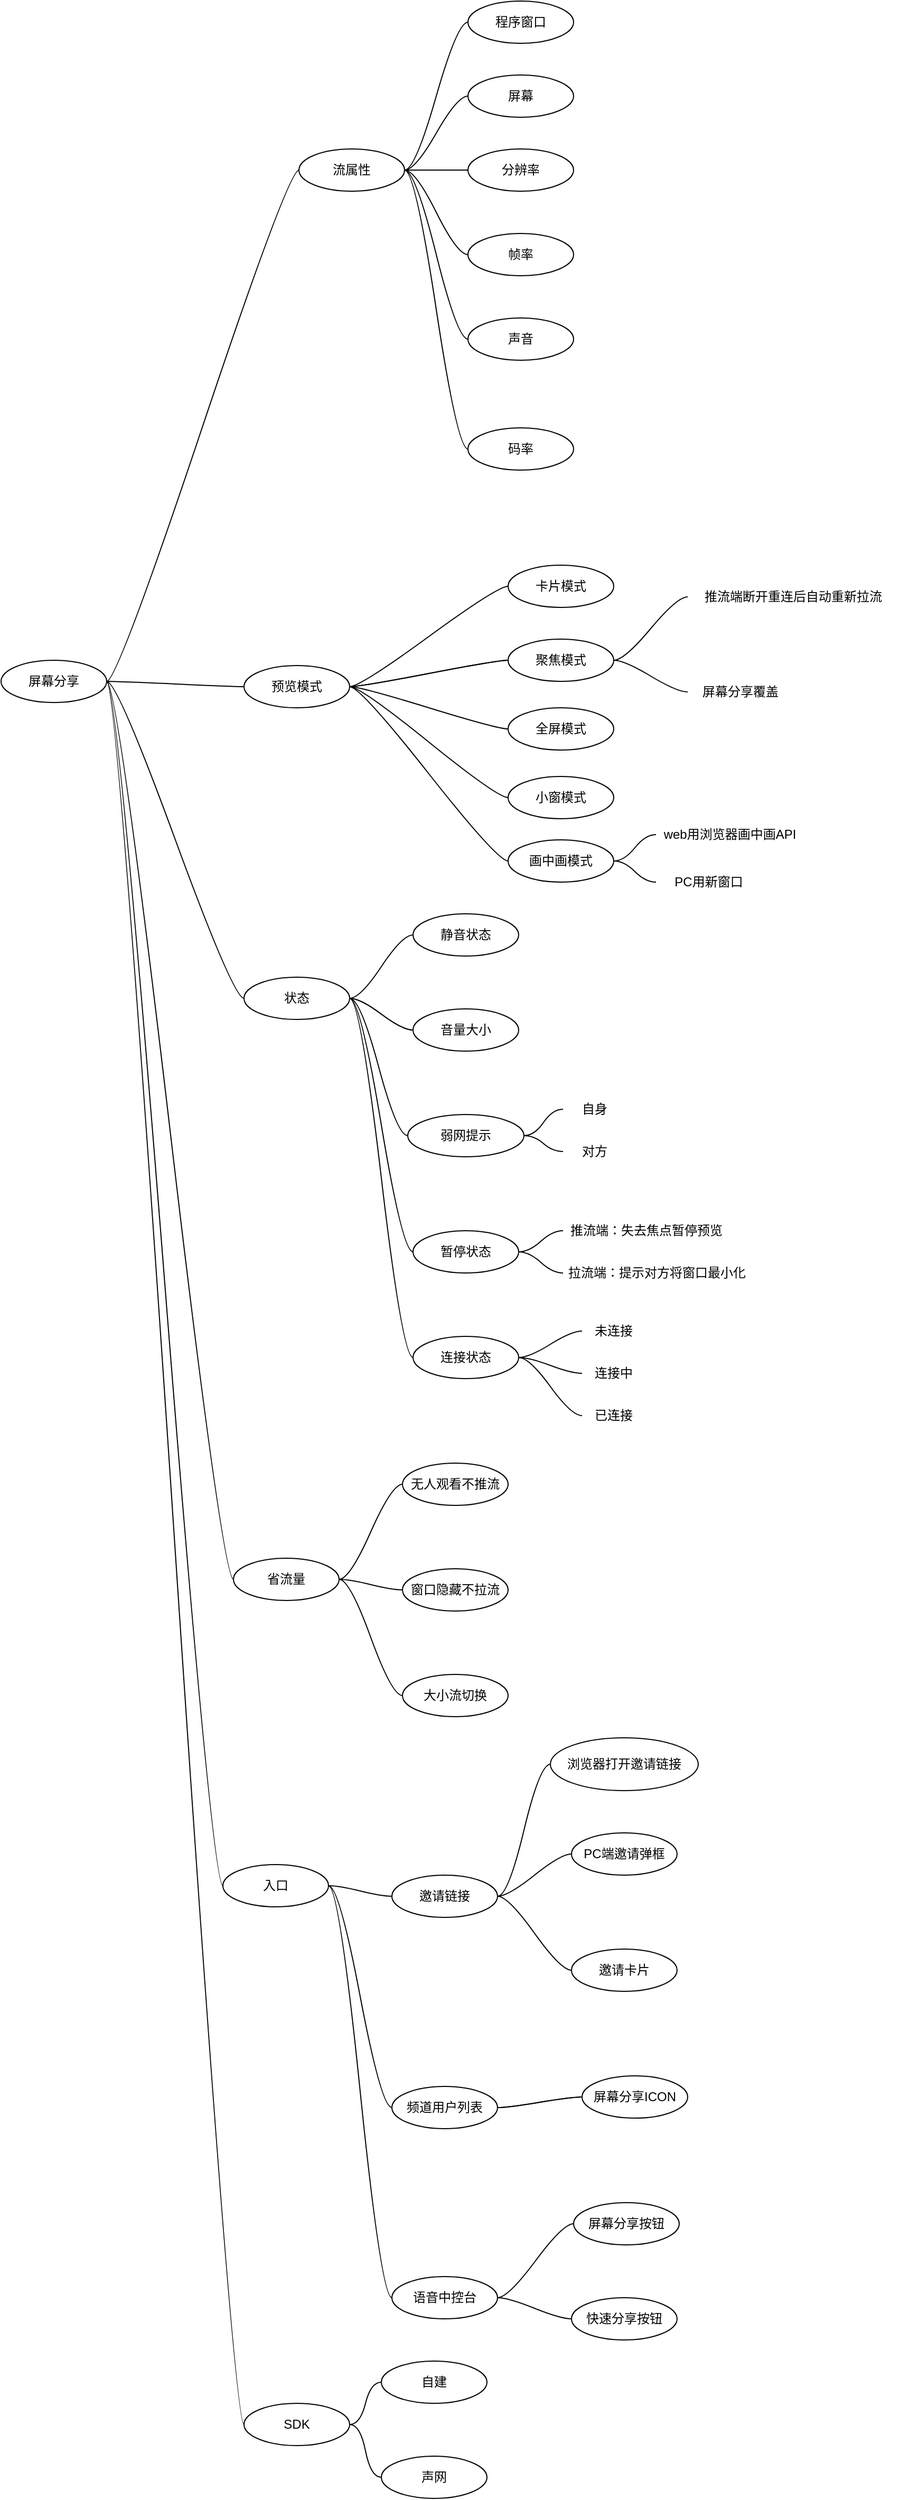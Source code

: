 <mxfile version="22.1.21" type="github">
  <diagram name="第 1 页" id="FzOcBeNj3MInu65cjAIJ">
    <mxGraphModel dx="1050" dy="1699" grid="1" gridSize="10" guides="1" tooltips="1" connect="1" arrows="1" fold="1" page="1" pageScale="1" pageWidth="827" pageHeight="1169" math="0" shadow="0">
      <root>
        <mxCell id="0" />
        <mxCell id="1" parent="0" />
        <mxCell id="a7IkXdeOvBuVXZyOrHQX-26" value="" style="edgeStyle=entityRelationEdgeStyle;rounded=0;orthogonalLoop=1;jettySize=auto;html=1;startArrow=none;endArrow=none;segment=10;curved=1;sourcePerimeterSpacing=0;targetPerimeterSpacing=0;entryX=0;entryY=0.5;entryDx=0;entryDy=0;" edge="1" parent="1" source="a7IkXdeOvBuVXZyOrHQX-24" target="a7IkXdeOvBuVXZyOrHQX-29">
          <mxGeometry relative="1" as="geometry">
            <mxPoint x="240" y="320" as="targetPoint" />
          </mxGeometry>
        </mxCell>
        <mxCell id="a7IkXdeOvBuVXZyOrHQX-28" value="" style="edgeStyle=entityRelationEdgeStyle;rounded=0;orthogonalLoop=1;jettySize=auto;html=1;startArrow=none;endArrow=none;segment=10;curved=1;sourcePerimeterSpacing=0;targetPerimeterSpacing=0;entryX=0;entryY=0.5;entryDx=0;entryDy=0;" edge="1" parent="1" source="a7IkXdeOvBuVXZyOrHQX-24" target="a7IkXdeOvBuVXZyOrHQX-43">
          <mxGeometry relative="1" as="geometry">
            <mxPoint x="170" y="730" as="targetPoint" />
          </mxGeometry>
        </mxCell>
        <mxCell id="a7IkXdeOvBuVXZyOrHQX-61" value="" style="edgeStyle=entityRelationEdgeStyle;rounded=0;orthogonalLoop=1;jettySize=auto;html=1;startArrow=none;endArrow=none;segment=10;curved=1;sourcePerimeterSpacing=0;targetPerimeterSpacing=0;" edge="1" parent="1" source="a7IkXdeOvBuVXZyOrHQX-24" target="a7IkXdeOvBuVXZyOrHQX-60">
          <mxGeometry relative="1" as="geometry" />
        </mxCell>
        <mxCell id="a7IkXdeOvBuVXZyOrHQX-80" value="" style="edgeStyle=entityRelationEdgeStyle;rounded=0;orthogonalLoop=1;jettySize=auto;html=1;startArrow=none;endArrow=none;segment=10;curved=1;sourcePerimeterSpacing=0;targetPerimeterSpacing=0;" edge="1" parent="1" source="a7IkXdeOvBuVXZyOrHQX-24" target="a7IkXdeOvBuVXZyOrHQX-79">
          <mxGeometry relative="1" as="geometry" />
        </mxCell>
        <mxCell id="a7IkXdeOvBuVXZyOrHQX-97" value="" style="edgeStyle=entityRelationEdgeStyle;rounded=0;orthogonalLoop=1;jettySize=auto;html=1;startArrow=none;endArrow=none;segment=10;curved=1;sourcePerimeterSpacing=0;targetPerimeterSpacing=0;" edge="1" parent="1" source="a7IkXdeOvBuVXZyOrHQX-24" target="a7IkXdeOvBuVXZyOrHQX-96">
          <mxGeometry relative="1" as="geometry" />
        </mxCell>
        <mxCell id="a7IkXdeOvBuVXZyOrHQX-134" value="" style="edgeStyle=entityRelationEdgeStyle;rounded=0;orthogonalLoop=1;jettySize=auto;html=1;startArrow=none;endArrow=none;segment=10;curved=1;sourcePerimeterSpacing=0;targetPerimeterSpacing=0;" edge="1" parent="1" source="a7IkXdeOvBuVXZyOrHQX-24" target="a7IkXdeOvBuVXZyOrHQX-133">
          <mxGeometry relative="1" as="geometry" />
        </mxCell>
        <mxCell id="a7IkXdeOvBuVXZyOrHQX-24" value="屏幕分享" style="ellipse;whiteSpace=wrap;html=1;align=center;newEdgeStyle={&quot;edgeStyle&quot;:&quot;entityRelationEdgeStyle&quot;,&quot;startArrow&quot;:&quot;none&quot;,&quot;endArrow&quot;:&quot;none&quot;,&quot;segment&quot;:10,&quot;curved&quot;:1,&quot;sourcePerimeterSpacing&quot;:0,&quot;targetPerimeterSpacing&quot;:0};treeFolding=1;treeMoving=1;" vertex="1" parent="1">
          <mxGeometry x="10" y="500" width="100" height="40" as="geometry" />
        </mxCell>
        <mxCell id="a7IkXdeOvBuVXZyOrHQX-32" value="" style="edgeStyle=entityRelationEdgeStyle;rounded=0;orthogonalLoop=1;jettySize=auto;html=1;startArrow=none;endArrow=none;segment=10;curved=1;sourcePerimeterSpacing=0;targetPerimeterSpacing=0;" edge="1" parent="1" source="a7IkXdeOvBuVXZyOrHQX-29" target="a7IkXdeOvBuVXZyOrHQX-31">
          <mxGeometry relative="1" as="geometry" />
        </mxCell>
        <mxCell id="a7IkXdeOvBuVXZyOrHQX-34" value="" style="edgeStyle=entityRelationEdgeStyle;rounded=0;orthogonalLoop=1;jettySize=auto;html=1;startArrow=none;endArrow=none;segment=10;curved=1;sourcePerimeterSpacing=0;targetPerimeterSpacing=0;" edge="1" parent="1" source="a7IkXdeOvBuVXZyOrHQX-29" target="a7IkXdeOvBuVXZyOrHQX-33">
          <mxGeometry relative="1" as="geometry" />
        </mxCell>
        <mxCell id="a7IkXdeOvBuVXZyOrHQX-36" value="" style="edgeStyle=entityRelationEdgeStyle;rounded=0;orthogonalLoop=1;jettySize=auto;html=1;startArrow=none;endArrow=none;segment=10;curved=1;sourcePerimeterSpacing=0;targetPerimeterSpacing=0;" edge="1" parent="1" source="a7IkXdeOvBuVXZyOrHQX-29" target="a7IkXdeOvBuVXZyOrHQX-35">
          <mxGeometry relative="1" as="geometry" />
        </mxCell>
        <mxCell id="a7IkXdeOvBuVXZyOrHQX-37" value="" style="edgeStyle=entityRelationEdgeStyle;rounded=0;orthogonalLoop=1;jettySize=auto;html=1;startArrow=none;endArrow=none;segment=10;curved=1;sourcePerimeterSpacing=0;targetPerimeterSpacing=0;" edge="1" parent="1" source="a7IkXdeOvBuVXZyOrHQX-29" target="a7IkXdeOvBuVXZyOrHQX-35">
          <mxGeometry relative="1" as="geometry" />
        </mxCell>
        <mxCell id="a7IkXdeOvBuVXZyOrHQX-38" value="" style="edgeStyle=entityRelationEdgeStyle;rounded=0;orthogonalLoop=1;jettySize=auto;html=1;startArrow=none;endArrow=none;segment=10;curved=1;sourcePerimeterSpacing=0;targetPerimeterSpacing=0;" edge="1" parent="1" source="a7IkXdeOvBuVXZyOrHQX-29" target="a7IkXdeOvBuVXZyOrHQX-35">
          <mxGeometry relative="1" as="geometry" />
        </mxCell>
        <mxCell id="a7IkXdeOvBuVXZyOrHQX-40" value="" style="edgeStyle=entityRelationEdgeStyle;rounded=0;orthogonalLoop=1;jettySize=auto;html=1;startArrow=none;endArrow=none;segment=10;curved=1;sourcePerimeterSpacing=0;targetPerimeterSpacing=0;" edge="1" parent="1" source="a7IkXdeOvBuVXZyOrHQX-29" target="a7IkXdeOvBuVXZyOrHQX-39">
          <mxGeometry relative="1" as="geometry" />
        </mxCell>
        <mxCell id="a7IkXdeOvBuVXZyOrHQX-42" value="" style="edgeStyle=entityRelationEdgeStyle;rounded=0;orthogonalLoop=1;jettySize=auto;html=1;startArrow=none;endArrow=none;segment=10;curved=1;sourcePerimeterSpacing=0;targetPerimeterSpacing=0;" edge="1" parent="1" source="a7IkXdeOvBuVXZyOrHQX-29" target="a7IkXdeOvBuVXZyOrHQX-41">
          <mxGeometry relative="1" as="geometry" />
        </mxCell>
        <mxCell id="a7IkXdeOvBuVXZyOrHQX-88" value="" style="edgeStyle=entityRelationEdgeStyle;rounded=0;orthogonalLoop=1;jettySize=auto;html=1;startArrow=none;endArrow=none;segment=10;curved=1;sourcePerimeterSpacing=0;targetPerimeterSpacing=0;" edge="1" parent="1" source="a7IkXdeOvBuVXZyOrHQX-29" target="a7IkXdeOvBuVXZyOrHQX-87">
          <mxGeometry relative="1" as="geometry" />
        </mxCell>
        <mxCell id="a7IkXdeOvBuVXZyOrHQX-29" value="流属性" style="ellipse;whiteSpace=wrap;html=1;align=center;newEdgeStyle={&quot;edgeStyle&quot;:&quot;entityRelationEdgeStyle&quot;,&quot;startArrow&quot;:&quot;none&quot;,&quot;endArrow&quot;:&quot;none&quot;,&quot;segment&quot;:10,&quot;curved&quot;:1,&quot;sourcePerimeterSpacing&quot;:0,&quot;targetPerimeterSpacing&quot;:0};treeFolding=1;treeMoving=1;" vertex="1" parent="1">
          <mxGeometry x="292" y="16" width="100" height="40" as="geometry" />
        </mxCell>
        <mxCell id="a7IkXdeOvBuVXZyOrHQX-31" value="程序窗口" style="ellipse;whiteSpace=wrap;html=1;align=center;newEdgeStyle={&quot;edgeStyle&quot;:&quot;entityRelationEdgeStyle&quot;,&quot;startArrow&quot;:&quot;none&quot;,&quot;endArrow&quot;:&quot;none&quot;,&quot;segment&quot;:10,&quot;curved&quot;:1,&quot;sourcePerimeterSpacing&quot;:0,&quot;targetPerimeterSpacing&quot;:0};treeFolding=1;treeMoving=1;" vertex="1" parent="1">
          <mxGeometry x="452" y="-124" width="100" height="40" as="geometry" />
        </mxCell>
        <mxCell id="a7IkXdeOvBuVXZyOrHQX-33" value="屏幕" style="ellipse;whiteSpace=wrap;html=1;align=center;newEdgeStyle={&quot;edgeStyle&quot;:&quot;entityRelationEdgeStyle&quot;,&quot;startArrow&quot;:&quot;none&quot;,&quot;endArrow&quot;:&quot;none&quot;,&quot;segment&quot;:10,&quot;curved&quot;:1,&quot;sourcePerimeterSpacing&quot;:0,&quot;targetPerimeterSpacing&quot;:0};treeFolding=1;treeMoving=1;" vertex="1" parent="1">
          <mxGeometry x="452" y="-54" width="100" height="40" as="geometry" />
        </mxCell>
        <mxCell id="a7IkXdeOvBuVXZyOrHQX-35" value="分辨率" style="ellipse;whiteSpace=wrap;html=1;align=center;newEdgeStyle={&quot;edgeStyle&quot;:&quot;entityRelationEdgeStyle&quot;,&quot;startArrow&quot;:&quot;none&quot;,&quot;endArrow&quot;:&quot;none&quot;,&quot;segment&quot;:10,&quot;curved&quot;:1,&quot;sourcePerimeterSpacing&quot;:0,&quot;targetPerimeterSpacing&quot;:0};treeFolding=1;treeMoving=1;" vertex="1" parent="1">
          <mxGeometry x="452" y="16" width="100" height="40" as="geometry" />
        </mxCell>
        <mxCell id="a7IkXdeOvBuVXZyOrHQX-39" value="帧率" style="ellipse;whiteSpace=wrap;html=1;align=center;newEdgeStyle={&quot;edgeStyle&quot;:&quot;entityRelationEdgeStyle&quot;,&quot;startArrow&quot;:&quot;none&quot;,&quot;endArrow&quot;:&quot;none&quot;,&quot;segment&quot;:10,&quot;curved&quot;:1,&quot;sourcePerimeterSpacing&quot;:0,&quot;targetPerimeterSpacing&quot;:0};treeFolding=1;treeMoving=1;" vertex="1" parent="1">
          <mxGeometry x="452" y="96" width="100" height="40" as="geometry" />
        </mxCell>
        <mxCell id="a7IkXdeOvBuVXZyOrHQX-41" value="声音" style="ellipse;whiteSpace=wrap;html=1;align=center;newEdgeStyle={&quot;edgeStyle&quot;:&quot;entityRelationEdgeStyle&quot;,&quot;startArrow&quot;:&quot;none&quot;,&quot;endArrow&quot;:&quot;none&quot;,&quot;segment&quot;:10,&quot;curved&quot;:1,&quot;sourcePerimeterSpacing&quot;:0,&quot;targetPerimeterSpacing&quot;:0};treeFolding=1;treeMoving=1;" vertex="1" parent="1">
          <mxGeometry x="452" y="176" width="100" height="40" as="geometry" />
        </mxCell>
        <mxCell id="a7IkXdeOvBuVXZyOrHQX-46" value="" style="edgeStyle=entityRelationEdgeStyle;rounded=0;orthogonalLoop=1;jettySize=auto;html=1;startArrow=none;endArrow=none;segment=10;curved=1;sourcePerimeterSpacing=0;targetPerimeterSpacing=0;" edge="1" parent="1" source="a7IkXdeOvBuVXZyOrHQX-43" target="a7IkXdeOvBuVXZyOrHQX-45">
          <mxGeometry relative="1" as="geometry" />
        </mxCell>
        <mxCell id="a7IkXdeOvBuVXZyOrHQX-49" value="" style="edgeStyle=entityRelationEdgeStyle;rounded=0;orthogonalLoop=1;jettySize=auto;html=1;startArrow=none;endArrow=none;segment=10;curved=1;sourcePerimeterSpacing=0;targetPerimeterSpacing=0;" edge="1" parent="1" source="a7IkXdeOvBuVXZyOrHQX-43" target="a7IkXdeOvBuVXZyOrHQX-48">
          <mxGeometry relative="1" as="geometry" />
        </mxCell>
        <mxCell id="a7IkXdeOvBuVXZyOrHQX-50" value="" style="edgeStyle=entityRelationEdgeStyle;rounded=0;orthogonalLoop=1;jettySize=auto;html=1;startArrow=none;endArrow=none;segment=10;curved=1;sourcePerimeterSpacing=0;targetPerimeterSpacing=0;" edge="1" parent="1" source="a7IkXdeOvBuVXZyOrHQX-43" target="a7IkXdeOvBuVXZyOrHQX-48">
          <mxGeometry relative="1" as="geometry" />
        </mxCell>
        <mxCell id="a7IkXdeOvBuVXZyOrHQX-52" value="" style="edgeStyle=entityRelationEdgeStyle;rounded=0;orthogonalLoop=1;jettySize=auto;html=1;startArrow=none;endArrow=none;segment=10;curved=1;sourcePerimeterSpacing=0;targetPerimeterSpacing=0;" edge="1" parent="1" source="a7IkXdeOvBuVXZyOrHQX-43" target="a7IkXdeOvBuVXZyOrHQX-51">
          <mxGeometry relative="1" as="geometry" />
        </mxCell>
        <mxCell id="a7IkXdeOvBuVXZyOrHQX-54" value="" style="edgeStyle=entityRelationEdgeStyle;rounded=0;orthogonalLoop=1;jettySize=auto;html=1;startArrow=none;endArrow=none;segment=10;curved=1;sourcePerimeterSpacing=0;targetPerimeterSpacing=0;" edge="1" parent="1" source="a7IkXdeOvBuVXZyOrHQX-43" target="a7IkXdeOvBuVXZyOrHQX-53">
          <mxGeometry relative="1" as="geometry" />
        </mxCell>
        <mxCell id="a7IkXdeOvBuVXZyOrHQX-56" value="" style="edgeStyle=entityRelationEdgeStyle;rounded=0;orthogonalLoop=1;jettySize=auto;html=1;startArrow=none;endArrow=none;segment=10;curved=1;sourcePerimeterSpacing=0;targetPerimeterSpacing=0;entryX=0;entryY=0.5;entryDx=0;entryDy=0;exitX=1;exitY=0.5;exitDx=0;exitDy=0;" edge="1" parent="1" source="a7IkXdeOvBuVXZyOrHQX-43" target="a7IkXdeOvBuVXZyOrHQX-55">
          <mxGeometry relative="1" as="geometry">
            <mxPoint x="110" y="520" as="sourcePoint" />
            <mxPoint x="220" y="670" as="targetPoint" />
          </mxGeometry>
        </mxCell>
        <mxCell id="a7IkXdeOvBuVXZyOrHQX-43" value="预览模式" style="ellipse;whiteSpace=wrap;html=1;align=center;newEdgeStyle={&quot;edgeStyle&quot;:&quot;entityRelationEdgeStyle&quot;,&quot;startArrow&quot;:&quot;none&quot;,&quot;endArrow&quot;:&quot;none&quot;,&quot;segment&quot;:10,&quot;curved&quot;:1,&quot;sourcePerimeterSpacing&quot;:0,&quot;targetPerimeterSpacing&quot;:0};treeFolding=1;treeMoving=1;" vertex="1" parent="1">
          <mxGeometry x="240" y="505" width="100" height="40" as="geometry" />
        </mxCell>
        <mxCell id="a7IkXdeOvBuVXZyOrHQX-45" value="卡片模式" style="ellipse;whiteSpace=wrap;html=1;align=center;newEdgeStyle={&quot;edgeStyle&quot;:&quot;entityRelationEdgeStyle&quot;,&quot;startArrow&quot;:&quot;none&quot;,&quot;endArrow&quot;:&quot;none&quot;,&quot;segment&quot;:10,&quot;curved&quot;:1,&quot;sourcePerimeterSpacing&quot;:0,&quot;targetPerimeterSpacing&quot;:0};treeFolding=1;treeMoving=1;" vertex="1" parent="1">
          <mxGeometry x="490" y="410" width="100" height="40" as="geometry" />
        </mxCell>
        <mxCell id="a7IkXdeOvBuVXZyOrHQX-90" value="" style="edgeStyle=entityRelationEdgeStyle;rounded=0;orthogonalLoop=1;jettySize=auto;html=1;startArrow=none;endArrow=none;segment=10;curved=1;sourcePerimeterSpacing=0;targetPerimeterSpacing=0;entryX=0;entryY=0.5;entryDx=0;entryDy=0;" edge="1" parent="1" source="a7IkXdeOvBuVXZyOrHQX-48" target="a7IkXdeOvBuVXZyOrHQX-91">
          <mxGeometry relative="1" as="geometry">
            <mxPoint x="650" y="450" as="targetPoint" />
          </mxGeometry>
        </mxCell>
        <mxCell id="a7IkXdeOvBuVXZyOrHQX-93" style="edgeStyle=entityRelationEdgeStyle;rounded=0;orthogonalLoop=1;jettySize=auto;html=1;startArrow=none;endArrow=none;segment=10;curved=1;sourcePerimeterSpacing=0;targetPerimeterSpacing=0;exitX=1;exitY=0.5;exitDx=0;exitDy=0;entryX=0;entryY=0.5;entryDx=0;entryDy=0;" edge="1" parent="1" source="a7IkXdeOvBuVXZyOrHQX-48" target="a7IkXdeOvBuVXZyOrHQX-92">
          <mxGeometry relative="1" as="geometry" />
        </mxCell>
        <mxCell id="a7IkXdeOvBuVXZyOrHQX-48" value="聚焦模式" style="ellipse;whiteSpace=wrap;html=1;align=center;newEdgeStyle={&quot;edgeStyle&quot;:&quot;entityRelationEdgeStyle&quot;,&quot;startArrow&quot;:&quot;none&quot;,&quot;endArrow&quot;:&quot;none&quot;,&quot;segment&quot;:10,&quot;curved&quot;:1,&quot;sourcePerimeterSpacing&quot;:0,&quot;targetPerimeterSpacing&quot;:0};treeFolding=1;treeMoving=1;" vertex="1" parent="1">
          <mxGeometry x="490" y="480" width="100" height="40" as="geometry" />
        </mxCell>
        <mxCell id="a7IkXdeOvBuVXZyOrHQX-51" value="全屏模式" style="ellipse;whiteSpace=wrap;html=1;align=center;newEdgeStyle={&quot;edgeStyle&quot;:&quot;entityRelationEdgeStyle&quot;,&quot;startArrow&quot;:&quot;none&quot;,&quot;endArrow&quot;:&quot;none&quot;,&quot;segment&quot;:10,&quot;curved&quot;:1,&quot;sourcePerimeterSpacing&quot;:0,&quot;targetPerimeterSpacing&quot;:0};treeFolding=1;treeMoving=1;" vertex="1" parent="1">
          <mxGeometry x="490" y="545" width="100" height="40" as="geometry" />
        </mxCell>
        <mxCell id="a7IkXdeOvBuVXZyOrHQX-53" value="小窗模式" style="ellipse;whiteSpace=wrap;html=1;align=center;newEdgeStyle={&quot;edgeStyle&quot;:&quot;entityRelationEdgeStyle&quot;,&quot;startArrow&quot;:&quot;none&quot;,&quot;endArrow&quot;:&quot;none&quot;,&quot;segment&quot;:10,&quot;curved&quot;:1,&quot;sourcePerimeterSpacing&quot;:0,&quot;targetPerimeterSpacing&quot;:0};treeFolding=1;treeMoving=1;" vertex="1" parent="1">
          <mxGeometry x="490" y="610" width="100" height="40" as="geometry" />
        </mxCell>
        <mxCell id="a7IkXdeOvBuVXZyOrHQX-118" style="edgeStyle=entityRelationEdgeStyle;rounded=0;orthogonalLoop=1;jettySize=auto;html=1;startArrow=none;endArrow=none;segment=10;curved=1;sourcePerimeterSpacing=0;targetPerimeterSpacing=0;exitX=1;exitY=0.5;exitDx=0;exitDy=0;" edge="1" parent="1" source="a7IkXdeOvBuVXZyOrHQX-55" target="a7IkXdeOvBuVXZyOrHQX-116">
          <mxGeometry relative="1" as="geometry" />
        </mxCell>
        <mxCell id="a7IkXdeOvBuVXZyOrHQX-120" style="edgeStyle=entityRelationEdgeStyle;rounded=0;orthogonalLoop=1;jettySize=auto;html=1;startArrow=none;endArrow=none;segment=10;curved=1;sourcePerimeterSpacing=0;targetPerimeterSpacing=0;exitX=1;exitY=0.5;exitDx=0;exitDy=0;entryX=0;entryY=0.5;entryDx=0;entryDy=0;" edge="1" parent="1" source="a7IkXdeOvBuVXZyOrHQX-55" target="a7IkXdeOvBuVXZyOrHQX-117">
          <mxGeometry relative="1" as="geometry" />
        </mxCell>
        <mxCell id="a7IkXdeOvBuVXZyOrHQX-55" value="画中画模式" style="ellipse;whiteSpace=wrap;html=1;align=center;newEdgeStyle={&quot;edgeStyle&quot;:&quot;entityRelationEdgeStyle&quot;,&quot;startArrow&quot;:&quot;none&quot;,&quot;endArrow&quot;:&quot;none&quot;,&quot;segment&quot;:10,&quot;curved&quot;:1,&quot;sourcePerimeterSpacing&quot;:0,&quot;targetPerimeterSpacing&quot;:0};treeFolding=1;treeMoving=1;" vertex="1" parent="1">
          <mxGeometry x="490" y="670" width="100" height="40" as="geometry" />
        </mxCell>
        <mxCell id="a7IkXdeOvBuVXZyOrHQX-63" value="" style="edgeStyle=entityRelationEdgeStyle;rounded=0;orthogonalLoop=1;jettySize=auto;html=1;startArrow=none;endArrow=none;segment=10;curved=1;sourcePerimeterSpacing=0;targetPerimeterSpacing=0;" edge="1" parent="1" source="a7IkXdeOvBuVXZyOrHQX-60" target="a7IkXdeOvBuVXZyOrHQX-62">
          <mxGeometry relative="1" as="geometry" />
        </mxCell>
        <mxCell id="a7IkXdeOvBuVXZyOrHQX-65" value="" style="edgeStyle=entityRelationEdgeStyle;rounded=0;orthogonalLoop=1;jettySize=auto;html=1;startArrow=none;endArrow=none;segment=10;curved=1;sourcePerimeterSpacing=0;targetPerimeterSpacing=0;" edge="1" parent="1" source="a7IkXdeOvBuVXZyOrHQX-60" target="a7IkXdeOvBuVXZyOrHQX-64">
          <mxGeometry relative="1" as="geometry" />
        </mxCell>
        <mxCell id="a7IkXdeOvBuVXZyOrHQX-66" value="" style="edgeStyle=entityRelationEdgeStyle;rounded=0;orthogonalLoop=1;jettySize=auto;html=1;startArrow=none;endArrow=none;segment=10;curved=1;sourcePerimeterSpacing=0;targetPerimeterSpacing=0;" edge="1" parent="1" source="a7IkXdeOvBuVXZyOrHQX-60" target="a7IkXdeOvBuVXZyOrHQX-64">
          <mxGeometry relative="1" as="geometry" />
        </mxCell>
        <mxCell id="a7IkXdeOvBuVXZyOrHQX-68" value="" style="edgeStyle=entityRelationEdgeStyle;rounded=0;orthogonalLoop=1;jettySize=auto;html=1;startArrow=none;endArrow=none;segment=10;curved=1;sourcePerimeterSpacing=0;targetPerimeterSpacing=0;" edge="1" parent="1" source="a7IkXdeOvBuVXZyOrHQX-60" target="a7IkXdeOvBuVXZyOrHQX-67">
          <mxGeometry relative="1" as="geometry" />
        </mxCell>
        <mxCell id="a7IkXdeOvBuVXZyOrHQX-74" value="" style="edgeStyle=entityRelationEdgeStyle;rounded=0;orthogonalLoop=1;jettySize=auto;html=1;startArrow=none;endArrow=none;segment=10;curved=1;sourcePerimeterSpacing=0;targetPerimeterSpacing=0;" edge="1" parent="1" source="a7IkXdeOvBuVXZyOrHQX-60" target="a7IkXdeOvBuVXZyOrHQX-73">
          <mxGeometry relative="1" as="geometry" />
        </mxCell>
        <mxCell id="a7IkXdeOvBuVXZyOrHQX-122" value="" style="edgeStyle=entityRelationEdgeStyle;rounded=0;orthogonalLoop=1;jettySize=auto;html=1;startArrow=none;endArrow=none;segment=10;curved=1;sourcePerimeterSpacing=0;targetPerimeterSpacing=0;" edge="1" parent="1" source="a7IkXdeOvBuVXZyOrHQX-60" target="a7IkXdeOvBuVXZyOrHQX-121">
          <mxGeometry relative="1" as="geometry" />
        </mxCell>
        <mxCell id="a7IkXdeOvBuVXZyOrHQX-60" value="状态" style="ellipse;whiteSpace=wrap;html=1;align=center;newEdgeStyle={&quot;edgeStyle&quot;:&quot;entityRelationEdgeStyle&quot;,&quot;startArrow&quot;:&quot;none&quot;,&quot;endArrow&quot;:&quot;none&quot;,&quot;segment&quot;:10,&quot;curved&quot;:1,&quot;sourcePerimeterSpacing&quot;:0,&quot;targetPerimeterSpacing&quot;:0};treeFolding=1;treeMoving=1;" vertex="1" parent="1">
          <mxGeometry x="240" y="800" width="100" height="40" as="geometry" />
        </mxCell>
        <mxCell id="a7IkXdeOvBuVXZyOrHQX-62" value="静音状态" style="ellipse;whiteSpace=wrap;html=1;align=center;newEdgeStyle={&quot;edgeStyle&quot;:&quot;entityRelationEdgeStyle&quot;,&quot;startArrow&quot;:&quot;none&quot;,&quot;endArrow&quot;:&quot;none&quot;,&quot;segment&quot;:10,&quot;curved&quot;:1,&quot;sourcePerimeterSpacing&quot;:0,&quot;targetPerimeterSpacing&quot;:0};treeFolding=1;treeMoving=1;" vertex="1" parent="1">
          <mxGeometry x="400" y="740" width="100" height="40" as="geometry" />
        </mxCell>
        <mxCell id="a7IkXdeOvBuVXZyOrHQX-64" value="音量大小" style="ellipse;whiteSpace=wrap;html=1;align=center;newEdgeStyle={&quot;edgeStyle&quot;:&quot;entityRelationEdgeStyle&quot;,&quot;startArrow&quot;:&quot;none&quot;,&quot;endArrow&quot;:&quot;none&quot;,&quot;segment&quot;:10,&quot;curved&quot;:1,&quot;sourcePerimeterSpacing&quot;:0,&quot;targetPerimeterSpacing&quot;:0};treeFolding=1;treeMoving=1;" vertex="1" parent="1">
          <mxGeometry x="400" y="830" width="100" height="40" as="geometry" />
        </mxCell>
        <mxCell id="a7IkXdeOvBuVXZyOrHQX-70" style="edgeStyle=entityRelationEdgeStyle;rounded=0;orthogonalLoop=1;jettySize=auto;html=1;startArrow=none;endArrow=none;segment=10;curved=1;sourcePerimeterSpacing=0;targetPerimeterSpacing=0;exitX=1;exitY=0.5;exitDx=0;exitDy=0;entryX=0;entryY=0.5;entryDx=0;entryDy=0;strokeColor=default;" edge="1" parent="1" source="a7IkXdeOvBuVXZyOrHQX-67" target="a7IkXdeOvBuVXZyOrHQX-69">
          <mxGeometry relative="1" as="geometry" />
        </mxCell>
        <mxCell id="a7IkXdeOvBuVXZyOrHQX-72" style="edgeStyle=entityRelationEdgeStyle;rounded=0;orthogonalLoop=1;jettySize=auto;html=1;startArrow=none;endArrow=none;segment=10;curved=1;sourcePerimeterSpacing=0;targetPerimeterSpacing=0;exitX=1;exitY=0.5;exitDx=0;exitDy=0;entryX=0;entryY=0.5;entryDx=0;entryDy=0;" edge="1" parent="1" source="a7IkXdeOvBuVXZyOrHQX-67" target="a7IkXdeOvBuVXZyOrHQX-71">
          <mxGeometry relative="1" as="geometry" />
        </mxCell>
        <mxCell id="a7IkXdeOvBuVXZyOrHQX-67" value="弱网提示" style="ellipse;whiteSpace=wrap;html=1;align=center;newEdgeStyle={&quot;edgeStyle&quot;:&quot;entityRelationEdgeStyle&quot;,&quot;startArrow&quot;:&quot;none&quot;,&quot;endArrow&quot;:&quot;none&quot;,&quot;segment&quot;:10,&quot;curved&quot;:1,&quot;sourcePerimeterSpacing&quot;:0,&quot;targetPerimeterSpacing&quot;:0};treeFolding=1;treeMoving=1;" vertex="1" parent="1">
          <mxGeometry x="395" y="930" width="110" height="40" as="geometry" />
        </mxCell>
        <mxCell id="a7IkXdeOvBuVXZyOrHQX-69" value="自身" style="text;html=1;strokeColor=none;fillColor=none;align=center;verticalAlign=middle;whiteSpace=wrap;rounded=0;" vertex="1" parent="1">
          <mxGeometry x="542" y="910" width="60" height="30" as="geometry" />
        </mxCell>
        <mxCell id="a7IkXdeOvBuVXZyOrHQX-71" value="对方" style="text;html=1;strokeColor=none;fillColor=none;align=center;verticalAlign=middle;whiteSpace=wrap;rounded=0;" vertex="1" parent="1">
          <mxGeometry x="542" y="950" width="60" height="30" as="geometry" />
        </mxCell>
        <mxCell id="a7IkXdeOvBuVXZyOrHQX-77" style="edgeStyle=entityRelationEdgeStyle;rounded=0;orthogonalLoop=1;jettySize=auto;html=1;startArrow=none;endArrow=none;segment=10;curved=1;sourcePerimeterSpacing=0;targetPerimeterSpacing=0;exitX=1;exitY=0.5;exitDx=0;exitDy=0;entryX=0;entryY=0.5;entryDx=0;entryDy=0;" edge="1" parent="1" source="a7IkXdeOvBuVXZyOrHQX-73" target="a7IkXdeOvBuVXZyOrHQX-75">
          <mxGeometry relative="1" as="geometry" />
        </mxCell>
        <mxCell id="a7IkXdeOvBuVXZyOrHQX-78" style="edgeStyle=entityRelationEdgeStyle;rounded=0;orthogonalLoop=1;jettySize=auto;html=1;startArrow=none;endArrow=none;segment=10;curved=1;sourcePerimeterSpacing=0;targetPerimeterSpacing=0;exitX=1;exitY=0.5;exitDx=0;exitDy=0;entryX=0;entryY=0.5;entryDx=0;entryDy=0;" edge="1" parent="1" source="a7IkXdeOvBuVXZyOrHQX-73" target="a7IkXdeOvBuVXZyOrHQX-76">
          <mxGeometry relative="1" as="geometry" />
        </mxCell>
        <mxCell id="a7IkXdeOvBuVXZyOrHQX-73" value="暂停状态" style="ellipse;whiteSpace=wrap;html=1;align=center;newEdgeStyle={&quot;edgeStyle&quot;:&quot;entityRelationEdgeStyle&quot;,&quot;startArrow&quot;:&quot;none&quot;,&quot;endArrow&quot;:&quot;none&quot;,&quot;segment&quot;:10,&quot;curved&quot;:1,&quot;sourcePerimeterSpacing&quot;:0,&quot;targetPerimeterSpacing&quot;:0};treeFolding=1;treeMoving=1;" vertex="1" parent="1">
          <mxGeometry x="400" y="1040" width="100" height="40" as="geometry" />
        </mxCell>
        <mxCell id="a7IkXdeOvBuVXZyOrHQX-75" value="推流端：失去焦点暂停预览" style="text;html=1;strokeColor=none;fillColor=none;align=center;verticalAlign=middle;whiteSpace=wrap;rounded=0;" vertex="1" parent="1">
          <mxGeometry x="542" y="1030" width="158" height="20" as="geometry" />
        </mxCell>
        <mxCell id="a7IkXdeOvBuVXZyOrHQX-76" value="拉流端：提示对方将窗口最小化" style="text;html=1;strokeColor=none;fillColor=none;align=center;verticalAlign=middle;whiteSpace=wrap;rounded=0;" vertex="1" parent="1">
          <mxGeometry x="542" y="1070" width="178" height="20" as="geometry" />
        </mxCell>
        <mxCell id="a7IkXdeOvBuVXZyOrHQX-82" value="" style="edgeStyle=entityRelationEdgeStyle;rounded=0;orthogonalLoop=1;jettySize=auto;html=1;startArrow=none;endArrow=none;segment=10;curved=1;sourcePerimeterSpacing=0;targetPerimeterSpacing=0;" edge="1" parent="1" source="a7IkXdeOvBuVXZyOrHQX-79" target="a7IkXdeOvBuVXZyOrHQX-81">
          <mxGeometry relative="1" as="geometry" />
        </mxCell>
        <mxCell id="a7IkXdeOvBuVXZyOrHQX-84" value="" style="edgeStyle=entityRelationEdgeStyle;rounded=0;orthogonalLoop=1;jettySize=auto;html=1;startArrow=none;endArrow=none;segment=10;curved=1;sourcePerimeterSpacing=0;targetPerimeterSpacing=0;" edge="1" parent="1" source="a7IkXdeOvBuVXZyOrHQX-79" target="a7IkXdeOvBuVXZyOrHQX-83">
          <mxGeometry relative="1" as="geometry" />
        </mxCell>
        <mxCell id="a7IkXdeOvBuVXZyOrHQX-86" value="" style="edgeStyle=entityRelationEdgeStyle;rounded=0;orthogonalLoop=1;jettySize=auto;html=1;startArrow=none;endArrow=none;segment=10;curved=1;sourcePerimeterSpacing=0;targetPerimeterSpacing=0;" edge="1" parent="1" source="a7IkXdeOvBuVXZyOrHQX-79" target="a7IkXdeOvBuVXZyOrHQX-85">
          <mxGeometry relative="1" as="geometry" />
        </mxCell>
        <mxCell id="a7IkXdeOvBuVXZyOrHQX-79" value="省流量" style="ellipse;whiteSpace=wrap;html=1;align=center;newEdgeStyle={&quot;edgeStyle&quot;:&quot;entityRelationEdgeStyle&quot;,&quot;startArrow&quot;:&quot;none&quot;,&quot;endArrow&quot;:&quot;none&quot;,&quot;segment&quot;:10,&quot;curved&quot;:1,&quot;sourcePerimeterSpacing&quot;:0,&quot;targetPerimeterSpacing&quot;:0};treeFolding=1;treeMoving=1;" vertex="1" parent="1">
          <mxGeometry x="230" y="1350" width="100" height="40" as="geometry" />
        </mxCell>
        <mxCell id="a7IkXdeOvBuVXZyOrHQX-81" value="无人观看不推流" style="ellipse;whiteSpace=wrap;html=1;align=center;newEdgeStyle={&quot;edgeStyle&quot;:&quot;entityRelationEdgeStyle&quot;,&quot;startArrow&quot;:&quot;none&quot;,&quot;endArrow&quot;:&quot;none&quot;,&quot;segment&quot;:10,&quot;curved&quot;:1,&quot;sourcePerimeterSpacing&quot;:0,&quot;targetPerimeterSpacing&quot;:0};treeFolding=1;treeMoving=1;" vertex="1" parent="1">
          <mxGeometry x="390" y="1260" width="100" height="40" as="geometry" />
        </mxCell>
        <mxCell id="a7IkXdeOvBuVXZyOrHQX-83" value="窗口隐藏不拉流" style="ellipse;whiteSpace=wrap;html=1;align=center;newEdgeStyle={&quot;edgeStyle&quot;:&quot;entityRelationEdgeStyle&quot;,&quot;startArrow&quot;:&quot;none&quot;,&quot;endArrow&quot;:&quot;none&quot;,&quot;segment&quot;:10,&quot;curved&quot;:1,&quot;sourcePerimeterSpacing&quot;:0,&quot;targetPerimeterSpacing&quot;:0};treeFolding=1;treeMoving=1;" vertex="1" parent="1">
          <mxGeometry x="390" y="1360" width="100" height="40" as="geometry" />
        </mxCell>
        <mxCell id="a7IkXdeOvBuVXZyOrHQX-85" value="大小流切换" style="ellipse;whiteSpace=wrap;html=1;align=center;newEdgeStyle={&quot;edgeStyle&quot;:&quot;entityRelationEdgeStyle&quot;,&quot;startArrow&quot;:&quot;none&quot;,&quot;endArrow&quot;:&quot;none&quot;,&quot;segment&quot;:10,&quot;curved&quot;:1,&quot;sourcePerimeterSpacing&quot;:0,&quot;targetPerimeterSpacing&quot;:0};treeFolding=1;treeMoving=1;" vertex="1" parent="1">
          <mxGeometry x="390" y="1460" width="100" height="40" as="geometry" />
        </mxCell>
        <mxCell id="a7IkXdeOvBuVXZyOrHQX-87" value="码率" style="ellipse;whiteSpace=wrap;html=1;align=center;newEdgeStyle={&quot;edgeStyle&quot;:&quot;entityRelationEdgeStyle&quot;,&quot;startArrow&quot;:&quot;none&quot;,&quot;endArrow&quot;:&quot;none&quot;,&quot;segment&quot;:10,&quot;curved&quot;:1,&quot;sourcePerimeterSpacing&quot;:0,&quot;targetPerimeterSpacing&quot;:0};treeFolding=1;treeMoving=1;" vertex="1" parent="1">
          <mxGeometry x="452" y="280" width="100" height="40" as="geometry" />
        </mxCell>
        <mxCell id="a7IkXdeOvBuVXZyOrHQX-91" value="推流端断开重连后自动重新拉流" style="text;html=1;strokeColor=none;fillColor=none;align=center;verticalAlign=middle;whiteSpace=wrap;rounded=0;" vertex="1" parent="1">
          <mxGeometry x="660" y="430" width="200" height="20" as="geometry" />
        </mxCell>
        <mxCell id="a7IkXdeOvBuVXZyOrHQX-92" value="屏幕分享覆盖" style="text;html=1;strokeColor=none;fillColor=none;align=center;verticalAlign=middle;whiteSpace=wrap;rounded=0;" vertex="1" parent="1">
          <mxGeometry x="660" y="520" width="100" height="20" as="geometry" />
        </mxCell>
        <mxCell id="a7IkXdeOvBuVXZyOrHQX-99" value="" style="edgeStyle=entityRelationEdgeStyle;rounded=0;orthogonalLoop=1;jettySize=auto;html=1;startArrow=none;endArrow=none;segment=10;curved=1;sourcePerimeterSpacing=0;targetPerimeterSpacing=0;" edge="1" parent="1" source="a7IkXdeOvBuVXZyOrHQX-96" target="a7IkXdeOvBuVXZyOrHQX-98">
          <mxGeometry relative="1" as="geometry" />
        </mxCell>
        <mxCell id="a7IkXdeOvBuVXZyOrHQX-107" value="" style="edgeStyle=entityRelationEdgeStyle;rounded=0;orthogonalLoop=1;jettySize=auto;html=1;startArrow=none;endArrow=none;segment=10;curved=1;sourcePerimeterSpacing=0;targetPerimeterSpacing=0;" edge="1" parent="1" source="a7IkXdeOvBuVXZyOrHQX-96" target="a7IkXdeOvBuVXZyOrHQX-106">
          <mxGeometry relative="1" as="geometry" />
        </mxCell>
        <mxCell id="a7IkXdeOvBuVXZyOrHQX-111" value="" style="edgeStyle=entityRelationEdgeStyle;rounded=0;orthogonalLoop=1;jettySize=auto;html=1;startArrow=none;endArrow=none;segment=10;curved=1;sourcePerimeterSpacing=0;targetPerimeterSpacing=0;" edge="1" parent="1" source="a7IkXdeOvBuVXZyOrHQX-96" target="a7IkXdeOvBuVXZyOrHQX-110">
          <mxGeometry relative="1" as="geometry" />
        </mxCell>
        <mxCell id="a7IkXdeOvBuVXZyOrHQX-96" value="入口" style="ellipse;whiteSpace=wrap;html=1;align=center;newEdgeStyle={&quot;edgeStyle&quot;:&quot;entityRelationEdgeStyle&quot;,&quot;startArrow&quot;:&quot;none&quot;,&quot;endArrow&quot;:&quot;none&quot;,&quot;segment&quot;:10,&quot;curved&quot;:1,&quot;sourcePerimeterSpacing&quot;:0,&quot;targetPerimeterSpacing&quot;:0};treeFolding=1;treeMoving=1;" vertex="1" parent="1">
          <mxGeometry x="220" y="1640" width="100" height="40" as="geometry" />
        </mxCell>
        <mxCell id="a7IkXdeOvBuVXZyOrHQX-101" value="" style="edgeStyle=entityRelationEdgeStyle;rounded=0;orthogonalLoop=1;jettySize=auto;html=1;startArrow=none;endArrow=none;segment=10;curved=1;sourcePerimeterSpacing=0;targetPerimeterSpacing=0;" edge="1" parent="1" source="a7IkXdeOvBuVXZyOrHQX-98" target="a7IkXdeOvBuVXZyOrHQX-100">
          <mxGeometry relative="1" as="geometry" />
        </mxCell>
        <mxCell id="a7IkXdeOvBuVXZyOrHQX-103" value="" style="edgeStyle=entityRelationEdgeStyle;rounded=0;orthogonalLoop=1;jettySize=auto;html=1;startArrow=none;endArrow=none;segment=10;curved=1;sourcePerimeterSpacing=0;targetPerimeterSpacing=0;" edge="1" parent="1" source="a7IkXdeOvBuVXZyOrHQX-98" target="a7IkXdeOvBuVXZyOrHQX-102">
          <mxGeometry relative="1" as="geometry" />
        </mxCell>
        <mxCell id="a7IkXdeOvBuVXZyOrHQX-105" value="" style="edgeStyle=entityRelationEdgeStyle;rounded=0;orthogonalLoop=1;jettySize=auto;html=1;startArrow=none;endArrow=none;segment=10;curved=1;sourcePerimeterSpacing=0;targetPerimeterSpacing=0;" edge="1" parent="1" source="a7IkXdeOvBuVXZyOrHQX-98" target="a7IkXdeOvBuVXZyOrHQX-104">
          <mxGeometry relative="1" as="geometry" />
        </mxCell>
        <mxCell id="a7IkXdeOvBuVXZyOrHQX-98" value="邀请链接" style="ellipse;whiteSpace=wrap;html=1;align=center;newEdgeStyle={&quot;edgeStyle&quot;:&quot;entityRelationEdgeStyle&quot;,&quot;startArrow&quot;:&quot;none&quot;,&quot;endArrow&quot;:&quot;none&quot;,&quot;segment&quot;:10,&quot;curved&quot;:1,&quot;sourcePerimeterSpacing&quot;:0,&quot;targetPerimeterSpacing&quot;:0};treeFolding=1;treeMoving=1;" vertex="1" parent="1">
          <mxGeometry x="380" y="1650" width="100" height="40" as="geometry" />
        </mxCell>
        <mxCell id="a7IkXdeOvBuVXZyOrHQX-100" value="浏览器打开邀请链接" style="ellipse;whiteSpace=wrap;html=1;align=center;newEdgeStyle={&quot;edgeStyle&quot;:&quot;entityRelationEdgeStyle&quot;,&quot;startArrow&quot;:&quot;none&quot;,&quot;endArrow&quot;:&quot;none&quot;,&quot;segment&quot;:10,&quot;curved&quot;:1,&quot;sourcePerimeterSpacing&quot;:0,&quot;targetPerimeterSpacing&quot;:0};treeFolding=1;treeMoving=1;" vertex="1" parent="1">
          <mxGeometry x="530" y="1520" width="140" height="50" as="geometry" />
        </mxCell>
        <mxCell id="a7IkXdeOvBuVXZyOrHQX-102" value="PC端邀请弹框" style="ellipse;whiteSpace=wrap;html=1;align=center;newEdgeStyle={&quot;edgeStyle&quot;:&quot;entityRelationEdgeStyle&quot;,&quot;startArrow&quot;:&quot;none&quot;,&quot;endArrow&quot;:&quot;none&quot;,&quot;segment&quot;:10,&quot;curved&quot;:1,&quot;sourcePerimeterSpacing&quot;:0,&quot;targetPerimeterSpacing&quot;:0};treeFolding=1;treeMoving=1;" vertex="1" parent="1">
          <mxGeometry x="550" y="1610" width="100" height="40" as="geometry" />
        </mxCell>
        <mxCell id="a7IkXdeOvBuVXZyOrHQX-104" value="邀请卡片" style="ellipse;whiteSpace=wrap;html=1;align=center;newEdgeStyle={&quot;edgeStyle&quot;:&quot;entityRelationEdgeStyle&quot;,&quot;startArrow&quot;:&quot;none&quot;,&quot;endArrow&quot;:&quot;none&quot;,&quot;segment&quot;:10,&quot;curved&quot;:1,&quot;sourcePerimeterSpacing&quot;:0,&quot;targetPerimeterSpacing&quot;:0};treeFolding=1;treeMoving=1;" vertex="1" parent="1">
          <mxGeometry x="550" y="1720" width="100" height="40" as="geometry" />
        </mxCell>
        <mxCell id="a7IkXdeOvBuVXZyOrHQX-109" value="" style="edgeStyle=entityRelationEdgeStyle;rounded=0;orthogonalLoop=1;jettySize=auto;html=1;startArrow=none;endArrow=none;segment=10;curved=1;sourcePerimeterSpacing=0;targetPerimeterSpacing=0;" edge="1" parent="1" source="a7IkXdeOvBuVXZyOrHQX-106" target="a7IkXdeOvBuVXZyOrHQX-108">
          <mxGeometry relative="1" as="geometry" />
        </mxCell>
        <mxCell id="a7IkXdeOvBuVXZyOrHQX-112" value="" style="edgeStyle=entityRelationEdgeStyle;rounded=0;orthogonalLoop=1;jettySize=auto;html=1;startArrow=none;endArrow=none;segment=10;curved=1;sourcePerimeterSpacing=0;targetPerimeterSpacing=0;" edge="1" parent="1" source="a7IkXdeOvBuVXZyOrHQX-106" target="a7IkXdeOvBuVXZyOrHQX-108">
          <mxGeometry relative="1" as="geometry" />
        </mxCell>
        <mxCell id="a7IkXdeOvBuVXZyOrHQX-106" value="频道用户列表" style="ellipse;whiteSpace=wrap;html=1;align=center;newEdgeStyle={&quot;edgeStyle&quot;:&quot;entityRelationEdgeStyle&quot;,&quot;startArrow&quot;:&quot;none&quot;,&quot;endArrow&quot;:&quot;none&quot;,&quot;segment&quot;:10,&quot;curved&quot;:1,&quot;sourcePerimeterSpacing&quot;:0,&quot;targetPerimeterSpacing&quot;:0};treeFolding=1;treeMoving=1;" vertex="1" parent="1">
          <mxGeometry x="380" y="1850" width="100" height="40" as="geometry" />
        </mxCell>
        <mxCell id="a7IkXdeOvBuVXZyOrHQX-108" value="屏幕分享ICON" style="ellipse;whiteSpace=wrap;html=1;align=center;newEdgeStyle={&quot;edgeStyle&quot;:&quot;entityRelationEdgeStyle&quot;,&quot;startArrow&quot;:&quot;none&quot;,&quot;endArrow&quot;:&quot;none&quot;,&quot;segment&quot;:10,&quot;curved&quot;:1,&quot;sourcePerimeterSpacing&quot;:0,&quot;targetPerimeterSpacing&quot;:0};treeFolding=1;treeMoving=1;" vertex="1" parent="1">
          <mxGeometry x="560" y="1840" width="100" height="40" as="geometry" />
        </mxCell>
        <mxCell id="a7IkXdeOvBuVXZyOrHQX-130" value="" style="edgeStyle=entityRelationEdgeStyle;rounded=0;orthogonalLoop=1;jettySize=auto;html=1;startArrow=none;endArrow=none;segment=10;curved=1;sourcePerimeterSpacing=0;targetPerimeterSpacing=0;" edge="1" parent="1" source="a7IkXdeOvBuVXZyOrHQX-110" target="a7IkXdeOvBuVXZyOrHQX-129">
          <mxGeometry relative="1" as="geometry" />
        </mxCell>
        <mxCell id="a7IkXdeOvBuVXZyOrHQX-132" value="" style="edgeStyle=entityRelationEdgeStyle;rounded=0;orthogonalLoop=1;jettySize=auto;html=1;startArrow=none;endArrow=none;segment=10;curved=1;sourcePerimeterSpacing=0;targetPerimeterSpacing=0;" edge="1" parent="1" source="a7IkXdeOvBuVXZyOrHQX-110" target="a7IkXdeOvBuVXZyOrHQX-131">
          <mxGeometry relative="1" as="geometry" />
        </mxCell>
        <mxCell id="a7IkXdeOvBuVXZyOrHQX-110" value="语音中控台" style="ellipse;whiteSpace=wrap;html=1;align=center;newEdgeStyle={&quot;edgeStyle&quot;:&quot;entityRelationEdgeStyle&quot;,&quot;startArrow&quot;:&quot;none&quot;,&quot;endArrow&quot;:&quot;none&quot;,&quot;segment&quot;:10,&quot;curved&quot;:1,&quot;sourcePerimeterSpacing&quot;:0,&quot;targetPerimeterSpacing&quot;:0};treeFolding=1;treeMoving=1;" vertex="1" parent="1">
          <mxGeometry x="380" y="2030" width="100" height="40" as="geometry" />
        </mxCell>
        <mxCell id="a7IkXdeOvBuVXZyOrHQX-116" value="web用浏览器画中画API" style="text;html=1;strokeColor=none;fillColor=none;align=center;verticalAlign=middle;whiteSpace=wrap;rounded=0;" vertex="1" parent="1">
          <mxGeometry x="630" y="650" width="140" height="30" as="geometry" />
        </mxCell>
        <mxCell id="a7IkXdeOvBuVXZyOrHQX-117" value="PC用新窗口" style="text;html=1;strokeColor=none;fillColor=none;align=center;verticalAlign=middle;whiteSpace=wrap;rounded=0;" vertex="1" parent="1">
          <mxGeometry x="630" y="700" width="100" height="20" as="geometry" />
        </mxCell>
        <mxCell id="a7IkXdeOvBuVXZyOrHQX-124" style="edgeStyle=entityRelationEdgeStyle;rounded=0;orthogonalLoop=1;jettySize=auto;html=1;startArrow=none;endArrow=none;segment=10;curved=1;sourcePerimeterSpacing=0;targetPerimeterSpacing=0;exitX=1;exitY=0.5;exitDx=0;exitDy=0;entryX=0;entryY=0.5;entryDx=0;entryDy=0;" edge="1" parent="1" source="a7IkXdeOvBuVXZyOrHQX-121" target="a7IkXdeOvBuVXZyOrHQX-123">
          <mxGeometry relative="1" as="geometry" />
        </mxCell>
        <mxCell id="a7IkXdeOvBuVXZyOrHQX-126" style="edgeStyle=entityRelationEdgeStyle;rounded=0;orthogonalLoop=1;jettySize=auto;html=1;startArrow=none;endArrow=none;segment=10;curved=1;sourcePerimeterSpacing=0;targetPerimeterSpacing=0;exitX=1;exitY=0.5;exitDx=0;exitDy=0;entryX=0;entryY=0.5;entryDx=0;entryDy=0;" edge="1" parent="1" source="a7IkXdeOvBuVXZyOrHQX-121" target="a7IkXdeOvBuVXZyOrHQX-125">
          <mxGeometry relative="1" as="geometry" />
        </mxCell>
        <mxCell id="a7IkXdeOvBuVXZyOrHQX-128" style="edgeStyle=entityRelationEdgeStyle;rounded=0;orthogonalLoop=1;jettySize=auto;html=1;startArrow=none;endArrow=none;segment=10;curved=1;sourcePerimeterSpacing=0;targetPerimeterSpacing=0;exitX=1;exitY=0.5;exitDx=0;exitDy=0;entryX=0;entryY=0.5;entryDx=0;entryDy=0;" edge="1" parent="1" source="a7IkXdeOvBuVXZyOrHQX-121" target="a7IkXdeOvBuVXZyOrHQX-127">
          <mxGeometry relative="1" as="geometry" />
        </mxCell>
        <mxCell id="a7IkXdeOvBuVXZyOrHQX-121" value="连接状态" style="ellipse;whiteSpace=wrap;html=1;align=center;newEdgeStyle={&quot;edgeStyle&quot;:&quot;entityRelationEdgeStyle&quot;,&quot;startArrow&quot;:&quot;none&quot;,&quot;endArrow&quot;:&quot;none&quot;,&quot;segment&quot;:10,&quot;curved&quot;:1,&quot;sourcePerimeterSpacing&quot;:0,&quot;targetPerimeterSpacing&quot;:0};treeFolding=1;treeMoving=1;" vertex="1" parent="1">
          <mxGeometry x="400" y="1140" width="100" height="40" as="geometry" />
        </mxCell>
        <mxCell id="a7IkXdeOvBuVXZyOrHQX-123" value="未连接" style="text;html=1;strokeColor=none;fillColor=none;align=center;verticalAlign=middle;whiteSpace=wrap;rounded=0;" vertex="1" parent="1">
          <mxGeometry x="560" y="1120" width="60" height="30" as="geometry" />
        </mxCell>
        <mxCell id="a7IkXdeOvBuVXZyOrHQX-125" value="连接中" style="text;html=1;strokeColor=none;fillColor=none;align=center;verticalAlign=middle;whiteSpace=wrap;rounded=0;" vertex="1" parent="1">
          <mxGeometry x="560" y="1160" width="60" height="30" as="geometry" />
        </mxCell>
        <mxCell id="a7IkXdeOvBuVXZyOrHQX-127" value="已连接" style="text;html=1;strokeColor=none;fillColor=none;align=center;verticalAlign=middle;whiteSpace=wrap;rounded=0;" vertex="1" parent="1">
          <mxGeometry x="560" y="1200" width="60" height="30" as="geometry" />
        </mxCell>
        <mxCell id="a7IkXdeOvBuVXZyOrHQX-129" value="屏幕分享按钮" style="ellipse;whiteSpace=wrap;html=1;align=center;newEdgeStyle={&quot;edgeStyle&quot;:&quot;entityRelationEdgeStyle&quot;,&quot;startArrow&quot;:&quot;none&quot;,&quot;endArrow&quot;:&quot;none&quot;,&quot;segment&quot;:10,&quot;curved&quot;:1,&quot;sourcePerimeterSpacing&quot;:0,&quot;targetPerimeterSpacing&quot;:0};treeFolding=1;treeMoving=1;" vertex="1" parent="1">
          <mxGeometry x="552" y="1960" width="100" height="40" as="geometry" />
        </mxCell>
        <mxCell id="a7IkXdeOvBuVXZyOrHQX-131" value="快速分享按钮" style="ellipse;whiteSpace=wrap;html=1;align=center;newEdgeStyle={&quot;edgeStyle&quot;:&quot;entityRelationEdgeStyle&quot;,&quot;startArrow&quot;:&quot;none&quot;,&quot;endArrow&quot;:&quot;none&quot;,&quot;segment&quot;:10,&quot;curved&quot;:1,&quot;sourcePerimeterSpacing&quot;:0,&quot;targetPerimeterSpacing&quot;:0};treeFolding=1;treeMoving=1;" vertex="1" parent="1">
          <mxGeometry x="550" y="2050" width="100" height="40" as="geometry" />
        </mxCell>
        <mxCell id="a7IkXdeOvBuVXZyOrHQX-136" value="" style="edgeStyle=entityRelationEdgeStyle;rounded=0;orthogonalLoop=1;jettySize=auto;html=1;startArrow=none;endArrow=none;segment=10;curved=1;sourcePerimeterSpacing=0;targetPerimeterSpacing=0;" edge="1" parent="1" source="a7IkXdeOvBuVXZyOrHQX-133" target="a7IkXdeOvBuVXZyOrHQX-135">
          <mxGeometry relative="1" as="geometry" />
        </mxCell>
        <mxCell id="a7IkXdeOvBuVXZyOrHQX-138" value="" style="edgeStyle=entityRelationEdgeStyle;rounded=0;orthogonalLoop=1;jettySize=auto;html=1;startArrow=none;endArrow=none;segment=10;curved=1;sourcePerimeterSpacing=0;targetPerimeterSpacing=0;" edge="1" parent="1" source="a7IkXdeOvBuVXZyOrHQX-133" target="a7IkXdeOvBuVXZyOrHQX-137">
          <mxGeometry relative="1" as="geometry" />
        </mxCell>
        <mxCell id="a7IkXdeOvBuVXZyOrHQX-133" value="SDK" style="ellipse;whiteSpace=wrap;html=1;align=center;newEdgeStyle={&quot;edgeStyle&quot;:&quot;entityRelationEdgeStyle&quot;,&quot;startArrow&quot;:&quot;none&quot;,&quot;endArrow&quot;:&quot;none&quot;,&quot;segment&quot;:10,&quot;curved&quot;:1,&quot;sourcePerimeterSpacing&quot;:0,&quot;targetPerimeterSpacing&quot;:0};treeFolding=1;treeMoving=1;" vertex="1" parent="1">
          <mxGeometry x="240" y="2150" width="100" height="40" as="geometry" />
        </mxCell>
        <mxCell id="a7IkXdeOvBuVXZyOrHQX-135" value="自建" style="ellipse;whiteSpace=wrap;html=1;align=center;newEdgeStyle={&quot;edgeStyle&quot;:&quot;entityRelationEdgeStyle&quot;,&quot;startArrow&quot;:&quot;none&quot;,&quot;endArrow&quot;:&quot;none&quot;,&quot;segment&quot;:10,&quot;curved&quot;:1,&quot;sourcePerimeterSpacing&quot;:0,&quot;targetPerimeterSpacing&quot;:0};treeFolding=1;treeMoving=1;" vertex="1" parent="1">
          <mxGeometry x="370" y="2110" width="100" height="40" as="geometry" />
        </mxCell>
        <mxCell id="a7IkXdeOvBuVXZyOrHQX-137" value="声网" style="ellipse;whiteSpace=wrap;html=1;align=center;newEdgeStyle={&quot;edgeStyle&quot;:&quot;entityRelationEdgeStyle&quot;,&quot;startArrow&quot;:&quot;none&quot;,&quot;endArrow&quot;:&quot;none&quot;,&quot;segment&quot;:10,&quot;curved&quot;:1,&quot;sourcePerimeterSpacing&quot;:0,&quot;targetPerimeterSpacing&quot;:0};treeFolding=1;treeMoving=1;" vertex="1" parent="1">
          <mxGeometry x="370" y="2200" width="100" height="40" as="geometry" />
        </mxCell>
      </root>
    </mxGraphModel>
  </diagram>
</mxfile>
